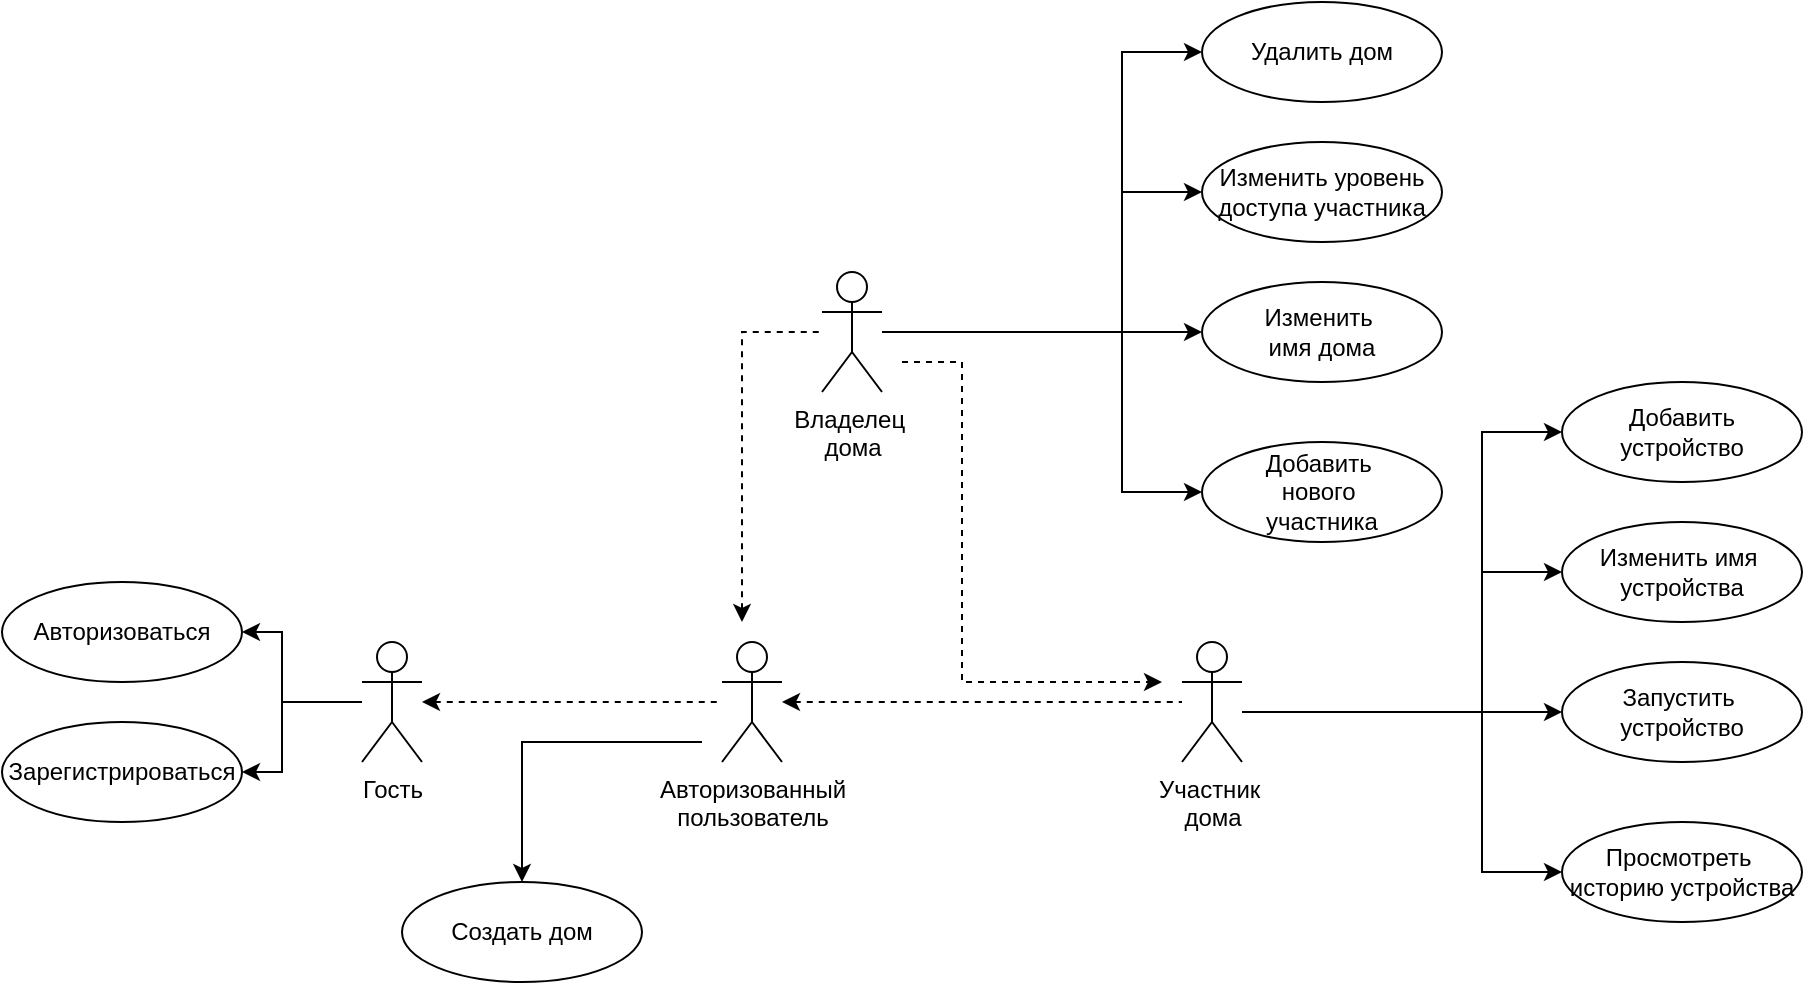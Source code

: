 <mxfile version="24.7.7">
  <diagram name="Страница — 1" id="MbymF-Uz9F0aMMwsAcCr">
    <mxGraphModel dx="1949" dy="1930" grid="1" gridSize="10" guides="1" tooltips="1" connect="1" arrows="1" fold="1" page="1" pageScale="1" pageWidth="827" pageHeight="1169" math="0" shadow="0">
      <root>
        <mxCell id="0" />
        <mxCell id="1" parent="0" />
        <mxCell id="vXY4q1j1rbLwvdAFuo71-1" value="Авторизованный&lt;div&gt;пользователь&lt;/div&gt;" style="shape=umlActor;verticalLabelPosition=bottom;verticalAlign=top;html=1;outlineConnect=0;" vertex="1" parent="1">
          <mxGeometry x="200" y="220" width="30" height="60" as="geometry" />
        </mxCell>
        <mxCell id="vXY4q1j1rbLwvdAFuo71-3" value="Гость&lt;br&gt;&lt;div&gt;&lt;br&gt;&lt;/div&gt;" style="shape=umlActor;verticalLabelPosition=bottom;verticalAlign=top;html=1;outlineConnect=0;" vertex="1" parent="1">
          <mxGeometry x="20" y="220" width="30" height="60" as="geometry" />
        </mxCell>
        <mxCell id="vXY4q1j1rbLwvdAFuo71-5" value="Участник&amp;nbsp;&lt;div&gt;дома&lt;/div&gt;" style="shape=umlActor;verticalLabelPosition=bottom;verticalAlign=top;html=1;outlineConnect=0;" vertex="1" parent="1">
          <mxGeometry x="430" y="220" width="30" height="60" as="geometry" />
        </mxCell>
        <mxCell id="vXY4q1j1rbLwvdAFuo71-6" value="Владелец&amp;nbsp;&lt;div&gt;дома&lt;/div&gt;" style="shape=umlActor;verticalLabelPosition=bottom;verticalAlign=top;html=1;outlineConnect=0;" vertex="1" parent="1">
          <mxGeometry x="250" y="35" width="30" height="60" as="geometry" />
        </mxCell>
        <mxCell id="vXY4q1j1rbLwvdAFuo71-9" value="" style="endArrow=none;dashed=1;html=1;rounded=0;startArrow=classic;startFill=1;endFill=0;" edge="1" parent="1" source="vXY4q1j1rbLwvdAFuo71-1" target="vXY4q1j1rbLwvdAFuo71-5">
          <mxGeometry width="50" height="50" relative="1" as="geometry">
            <mxPoint x="260" y="260" as="sourcePoint" />
            <mxPoint x="410" y="260" as="targetPoint" />
          </mxGeometry>
        </mxCell>
        <mxCell id="vXY4q1j1rbLwvdAFuo71-10" value="" style="endArrow=none;dashed=1;html=1;rounded=0;startArrow=classic;startFill=1;endFill=0;" edge="1" parent="1" target="vXY4q1j1rbLwvdAFuo71-6">
          <mxGeometry width="50" height="50" relative="1" as="geometry">
            <mxPoint x="210" y="210" as="sourcePoint" />
            <mxPoint x="250" y="120" as="targetPoint" />
            <Array as="points">
              <mxPoint x="210" y="65" />
            </Array>
          </mxGeometry>
        </mxCell>
        <mxCell id="vXY4q1j1rbLwvdAFuo71-14" value="" style="endArrow=none;dashed=1;html=1;rounded=0;startArrow=classic;startFill=1;endFill=0;" edge="1" parent="1" source="vXY4q1j1rbLwvdAFuo71-3" target="vXY4q1j1rbLwvdAFuo71-1">
          <mxGeometry width="50" height="50" relative="1" as="geometry">
            <mxPoint x="240" y="260" as="sourcePoint" />
            <mxPoint x="440" y="260" as="targetPoint" />
          </mxGeometry>
        </mxCell>
        <mxCell id="vXY4q1j1rbLwvdAFuo71-17" value="Авторизоваться" style="ellipse;whiteSpace=wrap;html=1;" vertex="1" parent="1">
          <mxGeometry x="-160" y="190" width="120" height="50" as="geometry" />
        </mxCell>
        <mxCell id="vXY4q1j1rbLwvdAFuo71-18" value="Зарегистрироваться" style="ellipse;whiteSpace=wrap;html=1;" vertex="1" parent="1">
          <mxGeometry x="-160" y="260" width="120" height="50" as="geometry" />
        </mxCell>
        <mxCell id="vXY4q1j1rbLwvdAFuo71-21" value="" style="endArrow=classic;html=1;rounded=0;entryX=1;entryY=0.5;entryDx=0;entryDy=0;" edge="1" parent="1" source="vXY4q1j1rbLwvdAFuo71-3" target="vXY4q1j1rbLwvdAFuo71-17">
          <mxGeometry width="50" height="50" relative="1" as="geometry">
            <mxPoint y="250" as="sourcePoint" />
            <mxPoint x="50" y="190" as="targetPoint" />
            <Array as="points">
              <mxPoint x="-20" y="250" />
              <mxPoint x="-20" y="215" />
            </Array>
          </mxGeometry>
        </mxCell>
        <mxCell id="vXY4q1j1rbLwvdAFuo71-22" value="" style="endArrow=classic;html=1;rounded=0;entryX=1;entryY=0.5;entryDx=0;entryDy=0;" edge="1" parent="1" target="vXY4q1j1rbLwvdAFuo71-18">
          <mxGeometry width="50" height="50" relative="1" as="geometry">
            <mxPoint x="20" y="250" as="sourcePoint" />
            <mxPoint x="50" y="190" as="targetPoint" />
            <Array as="points">
              <mxPoint x="-20" y="250" />
              <mxPoint x="-20" y="285" />
            </Array>
          </mxGeometry>
        </mxCell>
        <mxCell id="vXY4q1j1rbLwvdAFuo71-23" value="Создать дом" style="ellipse;whiteSpace=wrap;html=1;" vertex="1" parent="1">
          <mxGeometry x="40" y="340" width="120" height="50" as="geometry" />
        </mxCell>
        <mxCell id="vXY4q1j1rbLwvdAFuo71-24" value="" style="endArrow=classic;html=1;rounded=0;entryX=0.5;entryY=0;entryDx=0;entryDy=0;" edge="1" parent="1" target="vXY4q1j1rbLwvdAFuo71-23">
          <mxGeometry width="50" height="50" relative="1" as="geometry">
            <mxPoint x="190" y="270" as="sourcePoint" />
            <mxPoint x="-30" y="295" as="targetPoint" />
            <Array as="points">
              <mxPoint x="100" y="270" />
              <mxPoint x="100" y="310" />
            </Array>
          </mxGeometry>
        </mxCell>
        <mxCell id="vXY4q1j1rbLwvdAFuo71-25" value="Изменить&amp;nbsp;&lt;div&gt;имя дома&lt;/div&gt;" style="ellipse;whiteSpace=wrap;html=1;" vertex="1" parent="1">
          <mxGeometry x="440" y="40" width="120" height="50" as="geometry" />
        </mxCell>
        <mxCell id="vXY4q1j1rbLwvdAFuo71-26" value="" style="endArrow=classic;html=1;rounded=0;entryX=0;entryY=0.5;entryDx=0;entryDy=0;" edge="1" parent="1" source="vXY4q1j1rbLwvdAFuo71-6" target="vXY4q1j1rbLwvdAFuo71-25">
          <mxGeometry width="50" height="50" relative="1" as="geometry">
            <mxPoint x="210" y="170" as="sourcePoint" />
            <mxPoint x="260" y="120" as="targetPoint" />
          </mxGeometry>
        </mxCell>
        <mxCell id="vXY4q1j1rbLwvdAFuo71-28" value="" style="endArrow=classic;dashed=1;html=1;rounded=0;startArrow=none;startFill=0;endFill=1;" edge="1" parent="1">
          <mxGeometry width="50" height="50" relative="1" as="geometry">
            <mxPoint x="290" y="80" as="sourcePoint" />
            <mxPoint x="420" y="240" as="targetPoint" />
            <Array as="points">
              <mxPoint x="320" y="80" />
              <mxPoint x="320" y="240" />
            </Array>
          </mxGeometry>
        </mxCell>
        <mxCell id="vXY4q1j1rbLwvdAFuo71-29" value="Добавить&amp;nbsp;&lt;div&gt;нового&amp;nbsp;&lt;/div&gt;&lt;div&gt;участника&lt;/div&gt;" style="ellipse;whiteSpace=wrap;html=1;" vertex="1" parent="1">
          <mxGeometry x="440" y="120" width="120" height="50" as="geometry" />
        </mxCell>
        <mxCell id="vXY4q1j1rbLwvdAFuo71-30" value="Изменить уровень&lt;div&gt;доступа участника&lt;/div&gt;" style="ellipse;whiteSpace=wrap;html=1;" vertex="1" parent="1">
          <mxGeometry x="440" y="-30" width="120" height="50" as="geometry" />
        </mxCell>
        <mxCell id="vXY4q1j1rbLwvdAFuo71-31" value="Удалить дом" style="ellipse;whiteSpace=wrap;html=1;" vertex="1" parent="1">
          <mxGeometry x="440" y="-100" width="120" height="50" as="geometry" />
        </mxCell>
        <mxCell id="vXY4q1j1rbLwvdAFuo71-32" value="" style="endArrow=classic;html=1;rounded=0;entryX=0;entryY=0.5;entryDx=0;entryDy=0;" edge="1" parent="1" source="vXY4q1j1rbLwvdAFuo71-6" target="vXY4q1j1rbLwvdAFuo71-31">
          <mxGeometry width="50" height="50" relative="1" as="geometry">
            <mxPoint x="290" y="75" as="sourcePoint" />
            <mxPoint x="450" y="75" as="targetPoint" />
            <Array as="points">
              <mxPoint x="400" y="65" />
              <mxPoint x="400" y="-75" />
            </Array>
          </mxGeometry>
        </mxCell>
        <mxCell id="vXY4q1j1rbLwvdAFuo71-33" value="" style="endArrow=classic;html=1;rounded=0;entryX=0;entryY=0.5;entryDx=0;entryDy=0;" edge="1" parent="1" source="vXY4q1j1rbLwvdAFuo71-6" target="vXY4q1j1rbLwvdAFuo71-30">
          <mxGeometry width="50" height="50" relative="1" as="geometry">
            <mxPoint x="280" y="70" as="sourcePoint" />
            <mxPoint x="450" y="-59" as="targetPoint" />
            <Array as="points">
              <mxPoint x="400" y="65" />
              <mxPoint x="400" y="-5" />
            </Array>
          </mxGeometry>
        </mxCell>
        <mxCell id="vXY4q1j1rbLwvdAFuo71-34" value="" style="endArrow=classic;html=1;rounded=0;entryX=0;entryY=0.5;entryDx=0;entryDy=0;" edge="1" parent="1" target="vXY4q1j1rbLwvdAFuo71-29">
          <mxGeometry width="50" height="50" relative="1" as="geometry">
            <mxPoint x="280" y="65" as="sourcePoint" />
            <mxPoint x="450" y="5" as="targetPoint" />
            <Array as="points">
              <mxPoint x="400" y="65" />
              <mxPoint x="400" y="145" />
            </Array>
          </mxGeometry>
        </mxCell>
        <mxCell id="vXY4q1j1rbLwvdAFuo71-44" value="Запустить&amp;nbsp;&lt;div&gt;устройство&lt;/div&gt;" style="ellipse;whiteSpace=wrap;html=1;" vertex="1" parent="1">
          <mxGeometry x="620" y="230" width="120" height="50" as="geometry" />
        </mxCell>
        <mxCell id="vXY4q1j1rbLwvdAFuo71-45" value="" style="endArrow=classic;html=1;rounded=0;entryX=0;entryY=0.5;entryDx=0;entryDy=0;" edge="1" parent="1" target="vXY4q1j1rbLwvdAFuo71-44">
          <mxGeometry width="50" height="50" relative="1" as="geometry">
            <mxPoint x="460" y="255" as="sourcePoint" />
            <mxPoint x="440" y="310" as="targetPoint" />
          </mxGeometry>
        </mxCell>
        <mxCell id="vXY4q1j1rbLwvdAFuo71-46" value="Просмотреть&amp;nbsp;&lt;div&gt;историю устройства&lt;/div&gt;" style="ellipse;whiteSpace=wrap;html=1;" vertex="1" parent="1">
          <mxGeometry x="620" y="310" width="120" height="50" as="geometry" />
        </mxCell>
        <mxCell id="vXY4q1j1rbLwvdAFuo71-47" value="Изменить имя&amp;nbsp;&lt;div&gt;устройства&lt;/div&gt;" style="ellipse;whiteSpace=wrap;html=1;" vertex="1" parent="1">
          <mxGeometry x="620" y="160" width="120" height="50" as="geometry" />
        </mxCell>
        <mxCell id="vXY4q1j1rbLwvdAFuo71-48" value="Добавить устройство" style="ellipse;whiteSpace=wrap;html=1;" vertex="1" parent="1">
          <mxGeometry x="620" y="90" width="120" height="50" as="geometry" />
        </mxCell>
        <mxCell id="vXY4q1j1rbLwvdAFuo71-49" value="" style="endArrow=classic;html=1;rounded=0;entryX=0;entryY=0.5;entryDx=0;entryDy=0;" edge="1" parent="1" target="vXY4q1j1rbLwvdAFuo71-48">
          <mxGeometry width="50" height="50" relative="1" as="geometry">
            <mxPoint x="460" y="255" as="sourcePoint" />
            <mxPoint x="630" y="265" as="targetPoint" />
            <Array as="points">
              <mxPoint x="580" y="255" />
              <mxPoint x="580" y="115" />
            </Array>
          </mxGeometry>
        </mxCell>
        <mxCell id="vXY4q1j1rbLwvdAFuo71-50" value="" style="endArrow=classic;html=1;rounded=0;entryX=0;entryY=0.5;entryDx=0;entryDy=0;" edge="1" parent="1" target="vXY4q1j1rbLwvdAFuo71-47">
          <mxGeometry width="50" height="50" relative="1" as="geometry">
            <mxPoint x="460" y="255" as="sourcePoint" />
            <mxPoint x="630" y="131" as="targetPoint" />
            <Array as="points">
              <mxPoint x="580" y="255" />
              <mxPoint x="580" y="185" />
            </Array>
          </mxGeometry>
        </mxCell>
        <mxCell id="vXY4q1j1rbLwvdAFuo71-51" value="" style="endArrow=classic;html=1;rounded=0;entryX=0;entryY=0.5;entryDx=0;entryDy=0;" edge="1" parent="1" target="vXY4q1j1rbLwvdAFuo71-46">
          <mxGeometry width="50" height="50" relative="1" as="geometry">
            <mxPoint x="460" y="255" as="sourcePoint" />
            <mxPoint x="630" y="195" as="targetPoint" />
            <Array as="points">
              <mxPoint x="580" y="255" />
              <mxPoint x="580" y="335" />
            </Array>
          </mxGeometry>
        </mxCell>
      </root>
    </mxGraphModel>
  </diagram>
</mxfile>
